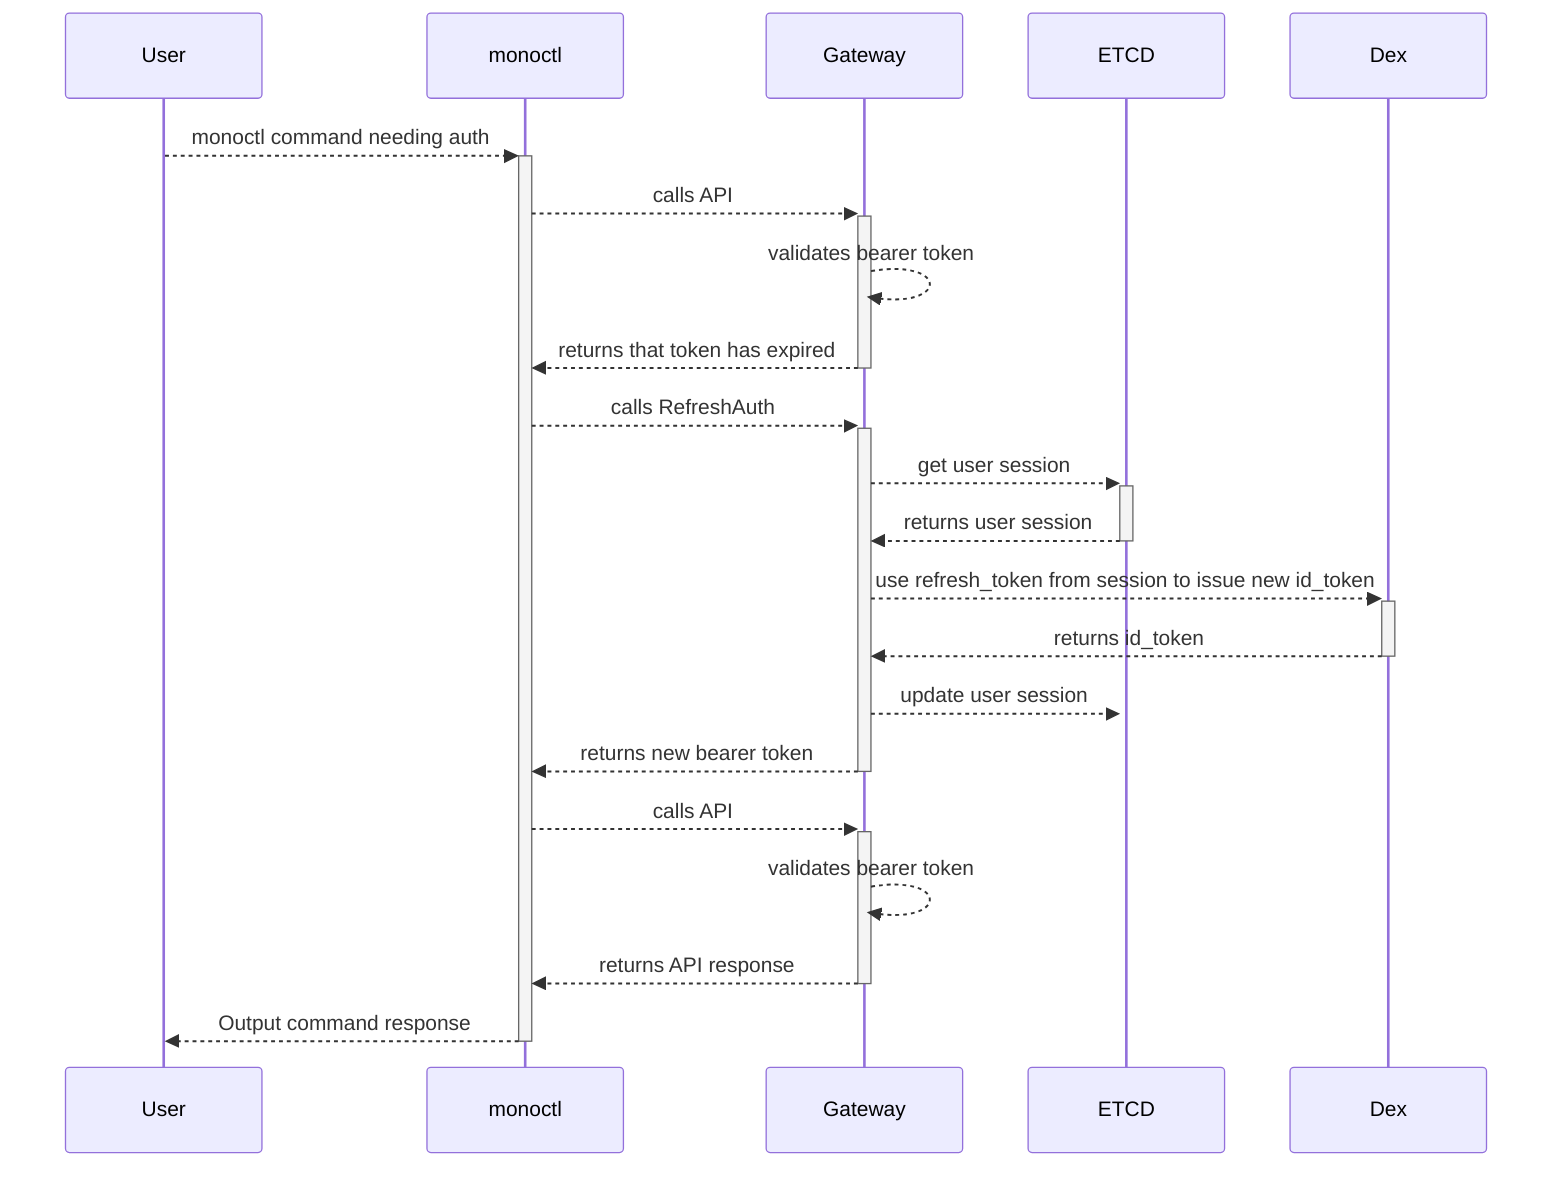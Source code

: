 sequenceDiagram
    participant U as User
    participant M as monoctl
    participant G as Gateway
    participant E as ETCD
    participant D as Dex
    U-->>+M: monoctl command needing auth
    M-->>+G: calls API
    G-->>G: validates bearer token
    G-->>-M: returns that token has expired
    M-->>+G: calls RefreshAuth
    G-->>+E: get user session
    E-->>-G: returns user session
    G-->>+D: use refresh_token from session to issue new id_token
    D-->>-G: returns id_token
    G-->>+E: update user session
    G-->>-M: returns new bearer token
    M-->>+G: calls API
    G-->>G: validates bearer token
    G-->>-M: returns API response
    M-->>-U: Output command response